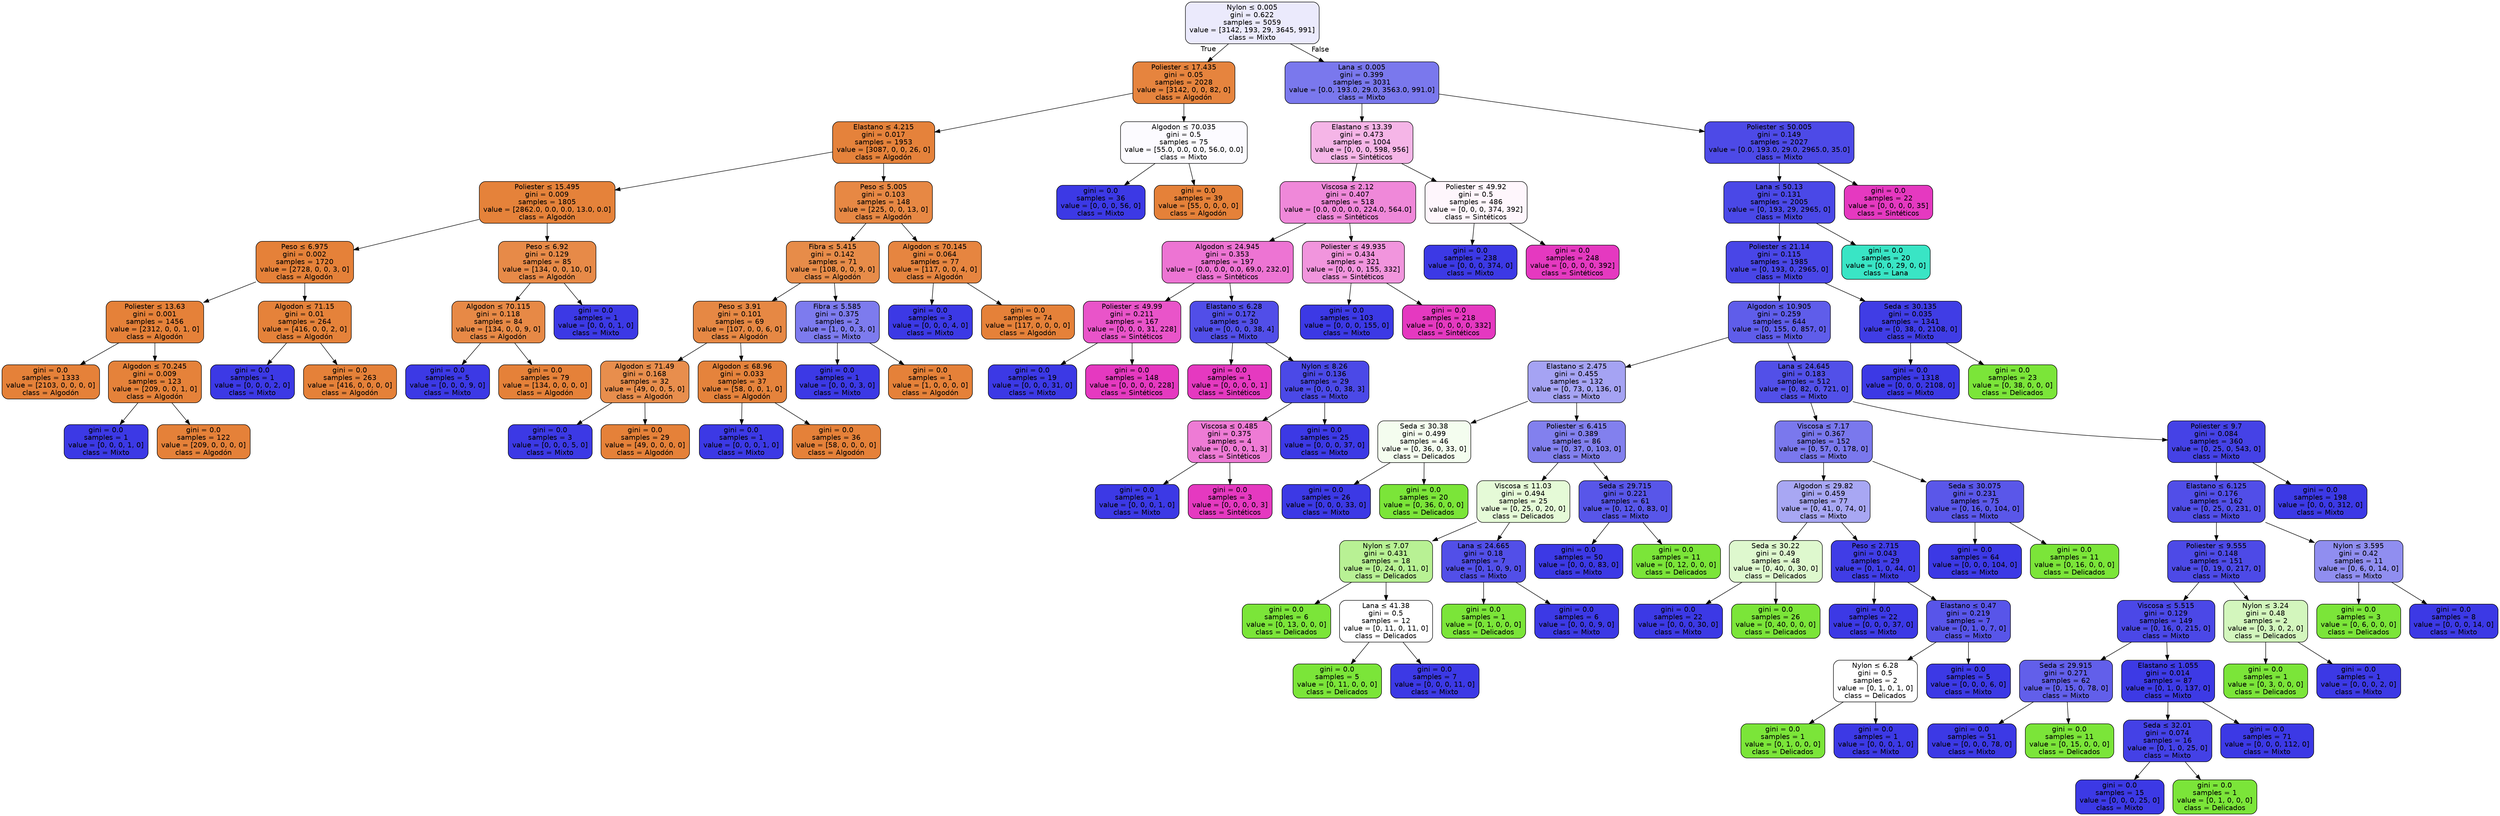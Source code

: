 digraph Tree {
node [shape=box, style="filled, rounded", color="black", fontname="helvetica"] ;
edge [fontname="helvetica"] ;
0 [label=<Nylon &le; 0.005<br/>gini = 0.622<br/>samples = 5059<br/>value = [3142, 193, 29, 3645, 991]<br/>class = Mixto>, fillcolor="#ebeafc"] ;
1 [label=<Poliester &le; 17.435<br/>gini = 0.05<br/>samples = 2028<br/>value = [3142, 0, 0, 82, 0]<br/>class = Algodón>, fillcolor="#e6843e"] ;
0 -> 1 [labeldistance=2.5, labelangle=45, headlabel="True"] ;
2 [label=<Elastano &le; 4.215<br/>gini = 0.017<br/>samples = 1953<br/>value = [3087, 0, 0, 26, 0]<br/>class = Algodón>, fillcolor="#e5823b"] ;
1 -> 2 ;
3 [label=<Poliester &le; 15.495<br/>gini = 0.009<br/>samples = 1805<br/>value = [2862.0, 0.0, 0.0, 13.0, 0.0]<br/>class = Algodón>, fillcolor="#e5823a"] ;
2 -> 3 ;
4 [label=<Peso &le; 6.975<br/>gini = 0.002<br/>samples = 1720<br/>value = [2728, 0, 0, 3, 0]<br/>class = Algodón>, fillcolor="#e58139"] ;
3 -> 4 ;
5 [label=<Poliester &le; 13.63<br/>gini = 0.001<br/>samples = 1456<br/>value = [2312, 0, 0, 1, 0]<br/>class = Algodón>, fillcolor="#e58139"] ;
4 -> 5 ;
6 [label=<gini = 0.0<br/>samples = 1333<br/>value = [2103, 0, 0, 0, 0]<br/>class = Algodón>, fillcolor="#e58139"] ;
5 -> 6 ;
7 [label=<Algodon &le; 70.245<br/>gini = 0.009<br/>samples = 123<br/>value = [209, 0, 0, 1, 0]<br/>class = Algodón>, fillcolor="#e5823a"] ;
5 -> 7 ;
8 [label=<gini = 0.0<br/>samples = 1<br/>value = [0, 0, 0, 1, 0]<br/>class = Mixto>, fillcolor="#3c39e5"] ;
7 -> 8 ;
9 [label=<gini = 0.0<br/>samples = 122<br/>value = [209, 0, 0, 0, 0]<br/>class = Algodón>, fillcolor="#e58139"] ;
7 -> 9 ;
10 [label=<Algodon &le; 71.15<br/>gini = 0.01<br/>samples = 264<br/>value = [416, 0, 0, 2, 0]<br/>class = Algodón>, fillcolor="#e5823a"] ;
4 -> 10 ;
11 [label=<gini = 0.0<br/>samples = 1<br/>value = [0, 0, 0, 2, 0]<br/>class = Mixto>, fillcolor="#3c39e5"] ;
10 -> 11 ;
12 [label=<gini = 0.0<br/>samples = 263<br/>value = [416, 0, 0, 0, 0]<br/>class = Algodón>, fillcolor="#e58139"] ;
10 -> 12 ;
13 [label=<Peso &le; 6.92<br/>gini = 0.129<br/>samples = 85<br/>value = [134, 0, 0, 10, 0]<br/>class = Algodón>, fillcolor="#e78a48"] ;
3 -> 13 ;
14 [label=<Algodon &le; 70.115<br/>gini = 0.118<br/>samples = 84<br/>value = [134, 0, 0, 9, 0]<br/>class = Algodón>, fillcolor="#e78946"] ;
13 -> 14 ;
15 [label=<gini = 0.0<br/>samples = 5<br/>value = [0, 0, 0, 9, 0]<br/>class = Mixto>, fillcolor="#3c39e5"] ;
14 -> 15 ;
16 [label=<gini = 0.0<br/>samples = 79<br/>value = [134, 0, 0, 0, 0]<br/>class = Algodón>, fillcolor="#e58139"] ;
14 -> 16 ;
17 [label=<gini = 0.0<br/>samples = 1<br/>value = [0, 0, 0, 1, 0]<br/>class = Mixto>, fillcolor="#3c39e5"] ;
13 -> 17 ;
18 [label=<Peso &le; 5.005<br/>gini = 0.103<br/>samples = 148<br/>value = [225, 0, 0, 13, 0]<br/>class = Algodón>, fillcolor="#e78844"] ;
2 -> 18 ;
19 [label=<Fibra &le; 5.415<br/>gini = 0.142<br/>samples = 71<br/>value = [108, 0, 0, 9, 0]<br/>class = Algodón>, fillcolor="#e78c49"] ;
18 -> 19 ;
20 [label=<Peso &le; 3.91<br/>gini = 0.101<br/>samples = 69<br/>value = [107, 0, 0, 6, 0]<br/>class = Algodón>, fillcolor="#e68844"] ;
19 -> 20 ;
21 [label=<Algodon &le; 71.49<br/>gini = 0.168<br/>samples = 32<br/>value = [49, 0, 0, 5, 0]<br/>class = Algodón>, fillcolor="#e88e4d"] ;
20 -> 21 ;
22 [label=<gini = 0.0<br/>samples = 3<br/>value = [0, 0, 0, 5, 0]<br/>class = Mixto>, fillcolor="#3c39e5"] ;
21 -> 22 ;
23 [label=<gini = 0.0<br/>samples = 29<br/>value = [49, 0, 0, 0, 0]<br/>class = Algodón>, fillcolor="#e58139"] ;
21 -> 23 ;
24 [label=<Algodon &le; 68.96<br/>gini = 0.033<br/>samples = 37<br/>value = [58, 0, 0, 1, 0]<br/>class = Algodón>, fillcolor="#e5833c"] ;
20 -> 24 ;
25 [label=<gini = 0.0<br/>samples = 1<br/>value = [0, 0, 0, 1, 0]<br/>class = Mixto>, fillcolor="#3c39e5"] ;
24 -> 25 ;
26 [label=<gini = 0.0<br/>samples = 36<br/>value = [58, 0, 0, 0, 0]<br/>class = Algodón>, fillcolor="#e58139"] ;
24 -> 26 ;
27 [label=<Fibra &le; 5.585<br/>gini = 0.375<br/>samples = 2<br/>value = [1, 0, 0, 3, 0]<br/>class = Mixto>, fillcolor="#7d7bee"] ;
19 -> 27 ;
28 [label=<gini = 0.0<br/>samples = 1<br/>value = [0, 0, 0, 3, 0]<br/>class = Mixto>, fillcolor="#3c39e5"] ;
27 -> 28 ;
29 [label=<gini = 0.0<br/>samples = 1<br/>value = [1, 0, 0, 0, 0]<br/>class = Algodón>, fillcolor="#e58139"] ;
27 -> 29 ;
30 [label=<Algodon &le; 70.145<br/>gini = 0.064<br/>samples = 77<br/>value = [117, 0, 0, 4, 0]<br/>class = Algodón>, fillcolor="#e68540"] ;
18 -> 30 ;
31 [label=<gini = 0.0<br/>samples = 3<br/>value = [0, 0, 0, 4, 0]<br/>class = Mixto>, fillcolor="#3c39e5"] ;
30 -> 31 ;
32 [label=<gini = 0.0<br/>samples = 74<br/>value = [117, 0, 0, 0, 0]<br/>class = Algodón>, fillcolor="#e58139"] ;
30 -> 32 ;
33 [label=<Algodon &le; 70.035<br/>gini = 0.5<br/>samples = 75<br/>value = [55.0, 0.0, 0.0, 56.0, 0.0]<br/>class = Mixto>, fillcolor="#fcfbff"] ;
1 -> 33 ;
34 [label=<gini = 0.0<br/>samples = 36<br/>value = [0, 0, 0, 56, 0]<br/>class = Mixto>, fillcolor="#3c39e5"] ;
33 -> 34 ;
35 [label=<gini = 0.0<br/>samples = 39<br/>value = [55, 0, 0, 0, 0]<br/>class = Algodón>, fillcolor="#e58139"] ;
33 -> 35 ;
36 [label=<Lana &le; 0.005<br/>gini = 0.399<br/>samples = 3031<br/>value = [0.0, 193.0, 29.0, 3563.0, 991.0]<br/>class = Mixto>, fillcolor="#7a78ed"] ;
0 -> 36 [labeldistance=2.5, labelangle=-45, headlabel="False"] ;
37 [label=<Elastano &le; 13.39<br/>gini = 0.473<br/>samples = 1004<br/>value = [0, 0, 0, 598, 956]<br/>class = Sintéticos>, fillcolor="#f5b5e7"] ;
36 -> 37 ;
38 [label=<Viscosa &le; 2.12<br/>gini = 0.407<br/>samples = 518<br/>value = [0.0, 0.0, 0.0, 224.0, 564.0]<br/>class = Sintéticos>, fillcolor="#ef88d9"] ;
37 -> 38 ;
39 [label=<Algodon &le; 24.945<br/>gini = 0.353<br/>samples = 197<br/>value = [0.0, 0.0, 0.0, 69.0, 232.0]<br/>class = Sintéticos>, fillcolor="#ed74d3"] ;
38 -> 39 ;
40 [label=<Poliester &le; 49.99<br/>gini = 0.211<br/>samples = 167<br/>value = [0, 0, 0, 31, 228]<br/>class = Sintéticos>, fillcolor="#e954c9"] ;
39 -> 40 ;
41 [label=<gini = 0.0<br/>samples = 19<br/>value = [0, 0, 0, 31, 0]<br/>class = Mixto>, fillcolor="#3c39e5"] ;
40 -> 41 ;
42 [label=<gini = 0.0<br/>samples = 148<br/>value = [0, 0, 0, 0, 228]<br/>class = Sintéticos>, fillcolor="#e539c0"] ;
40 -> 42 ;
43 [label=<Elastano &le; 6.28<br/>gini = 0.172<br/>samples = 30<br/>value = [0, 0, 0, 38, 4]<br/>class = Mixto>, fillcolor="#514ee8"] ;
39 -> 43 ;
44 [label=<gini = 0.0<br/>samples = 1<br/>value = [0, 0, 0, 0, 1]<br/>class = Sintéticos>, fillcolor="#e539c0"] ;
43 -> 44 ;
45 [label=<Nylon &le; 8.26<br/>gini = 0.136<br/>samples = 29<br/>value = [0, 0, 0, 38, 3]<br/>class = Mixto>, fillcolor="#4b49e7"] ;
43 -> 45 ;
46 [label=<Viscosa &le; 0.485<br/>gini = 0.375<br/>samples = 4<br/>value = [0, 0, 0, 1, 3]<br/>class = Sintéticos>, fillcolor="#ee7bd5"] ;
45 -> 46 ;
47 [label=<gini = 0.0<br/>samples = 1<br/>value = [0, 0, 0, 1, 0]<br/>class = Mixto>, fillcolor="#3c39e5"] ;
46 -> 47 ;
48 [label=<gini = 0.0<br/>samples = 3<br/>value = [0, 0, 0, 0, 3]<br/>class = Sintéticos>, fillcolor="#e539c0"] ;
46 -> 48 ;
49 [label=<gini = 0.0<br/>samples = 25<br/>value = [0, 0, 0, 37, 0]<br/>class = Mixto>, fillcolor="#3c39e5"] ;
45 -> 49 ;
50 [label=<Poliester &le; 49.935<br/>gini = 0.434<br/>samples = 321<br/>value = [0, 0, 0, 155, 332]<br/>class = Sintéticos>, fillcolor="#f195dd"] ;
38 -> 50 ;
51 [label=<gini = 0.0<br/>samples = 103<br/>value = [0, 0, 0, 155, 0]<br/>class = Mixto>, fillcolor="#3c39e5"] ;
50 -> 51 ;
52 [label=<gini = 0.0<br/>samples = 218<br/>value = [0, 0, 0, 0, 332]<br/>class = Sintéticos>, fillcolor="#e539c0"] ;
50 -> 52 ;
53 [label=<Poliester &le; 49.92<br/>gini = 0.5<br/>samples = 486<br/>value = [0, 0, 0, 374, 392]<br/>class = Sintéticos>, fillcolor="#fef6fc"] ;
37 -> 53 ;
54 [label=<gini = 0.0<br/>samples = 238<br/>value = [0, 0, 0, 374, 0]<br/>class = Mixto>, fillcolor="#3c39e5"] ;
53 -> 54 ;
55 [label=<gini = 0.0<br/>samples = 248<br/>value = [0, 0, 0, 0, 392]<br/>class = Sintéticos>, fillcolor="#e539c0"] ;
53 -> 55 ;
56 [label=<Poliester &le; 50.005<br/>gini = 0.149<br/>samples = 2027<br/>value = [0.0, 193.0, 29.0, 2965.0, 35.0]<br/>class = Mixto>, fillcolor="#4d4ae7"] ;
36 -> 56 ;
57 [label=<Lana &le; 50.13<br/>gini = 0.131<br/>samples = 2005<br/>value = [0, 193, 29, 2965, 0]<br/>class = Mixto>, fillcolor="#4a48e7"] ;
56 -> 57 ;
58 [label=<Poliester &le; 21.14<br/>gini = 0.115<br/>samples = 1985<br/>value = [0, 193, 0, 2965, 0]<br/>class = Mixto>, fillcolor="#4946e7"] ;
57 -> 58 ;
59 [label=<Algodon &le; 10.905<br/>gini = 0.259<br/>samples = 644<br/>value = [0, 155, 0, 857, 0]<br/>class = Mixto>, fillcolor="#5f5dea"] ;
58 -> 59 ;
60 [label=<Elastano &le; 2.475<br/>gini = 0.455<br/>samples = 132<br/>value = [0, 73, 0, 136, 0]<br/>class = Mixto>, fillcolor="#a5a3f3"] ;
59 -> 60 ;
61 [label=<Seda &le; 30.38<br/>gini = 0.499<br/>samples = 46<br/>value = [0, 36, 0, 33, 0]<br/>class = Delicados>, fillcolor="#f4fdef"] ;
60 -> 61 ;
62 [label=<gini = 0.0<br/>samples = 26<br/>value = [0, 0, 0, 33, 0]<br/>class = Mixto>, fillcolor="#3c39e5"] ;
61 -> 62 ;
63 [label=<gini = 0.0<br/>samples = 20<br/>value = [0, 36, 0, 0, 0]<br/>class = Delicados>, fillcolor="#7be539"] ;
61 -> 63 ;
64 [label=<Poliester &le; 6.415<br/>gini = 0.389<br/>samples = 86<br/>value = [0, 37, 0, 103, 0]<br/>class = Mixto>, fillcolor="#8280ee"] ;
60 -> 64 ;
65 [label=<Viscosa &le; 11.03<br/>gini = 0.494<br/>samples = 25<br/>value = [0, 25, 0, 20, 0]<br/>class = Delicados>, fillcolor="#e5fad7"] ;
64 -> 65 ;
66 [label=<Nylon &le; 7.07<br/>gini = 0.431<br/>samples = 18<br/>value = [0, 24, 0, 11, 0]<br/>class = Delicados>, fillcolor="#b8f194"] ;
65 -> 66 ;
67 [label=<gini = 0.0<br/>samples = 6<br/>value = [0, 13, 0, 0, 0]<br/>class = Delicados>, fillcolor="#7be539"] ;
66 -> 67 ;
68 [label=<Lana &le; 41.38<br/>gini = 0.5<br/>samples = 12<br/>value = [0, 11, 0, 11, 0]<br/>class = Delicados>, fillcolor="#ffffff"] ;
66 -> 68 ;
69 [label=<gini = 0.0<br/>samples = 5<br/>value = [0, 11, 0, 0, 0]<br/>class = Delicados>, fillcolor="#7be539"] ;
68 -> 69 ;
70 [label=<gini = 0.0<br/>samples = 7<br/>value = [0, 0, 0, 11, 0]<br/>class = Mixto>, fillcolor="#3c39e5"] ;
68 -> 70 ;
71 [label=<Lana &le; 24.665<br/>gini = 0.18<br/>samples = 7<br/>value = [0, 1, 0, 9, 0]<br/>class = Mixto>, fillcolor="#524fe8"] ;
65 -> 71 ;
72 [label=<gini = 0.0<br/>samples = 1<br/>value = [0, 1, 0, 0, 0]<br/>class = Delicados>, fillcolor="#7be539"] ;
71 -> 72 ;
73 [label=<gini = 0.0<br/>samples = 6<br/>value = [0, 0, 0, 9, 0]<br/>class = Mixto>, fillcolor="#3c39e5"] ;
71 -> 73 ;
74 [label=<Seda &le; 29.715<br/>gini = 0.221<br/>samples = 61<br/>value = [0, 12, 0, 83, 0]<br/>class = Mixto>, fillcolor="#5856e9"] ;
64 -> 74 ;
75 [label=<gini = 0.0<br/>samples = 50<br/>value = [0, 0, 0, 83, 0]<br/>class = Mixto>, fillcolor="#3c39e5"] ;
74 -> 75 ;
76 [label=<gini = 0.0<br/>samples = 11<br/>value = [0, 12, 0, 0, 0]<br/>class = Delicados>, fillcolor="#7be539"] ;
74 -> 76 ;
77 [label=<Lana &le; 24.645<br/>gini = 0.183<br/>samples = 512<br/>value = [0, 82, 0, 721, 0]<br/>class = Mixto>, fillcolor="#5250e8"] ;
59 -> 77 ;
78 [label=<Viscosa &le; 7.17<br/>gini = 0.367<br/>samples = 152<br/>value = [0, 57, 0, 178, 0]<br/>class = Mixto>, fillcolor="#7a78ed"] ;
77 -> 78 ;
79 [label=<Algodon &le; 29.82<br/>gini = 0.459<br/>samples = 77<br/>value = [0, 41, 0, 74, 0]<br/>class = Mixto>, fillcolor="#a8a7f3"] ;
78 -> 79 ;
80 [label=<Seda &le; 30.22<br/>gini = 0.49<br/>samples = 48<br/>value = [0, 40, 0, 30, 0]<br/>class = Delicados>, fillcolor="#def8ce"] ;
79 -> 80 ;
81 [label=<gini = 0.0<br/>samples = 22<br/>value = [0, 0, 0, 30, 0]<br/>class = Mixto>, fillcolor="#3c39e5"] ;
80 -> 81 ;
82 [label=<gini = 0.0<br/>samples = 26<br/>value = [0, 40, 0, 0, 0]<br/>class = Delicados>, fillcolor="#7be539"] ;
80 -> 82 ;
83 [label=<Peso &le; 2.715<br/>gini = 0.043<br/>samples = 29<br/>value = [0, 1, 0, 44, 0]<br/>class = Mixto>, fillcolor="#403de6"] ;
79 -> 83 ;
84 [label=<gini = 0.0<br/>samples = 22<br/>value = [0, 0, 0, 37, 0]<br/>class = Mixto>, fillcolor="#3c39e5"] ;
83 -> 84 ;
85 [label=<Elastano &le; 0.47<br/>gini = 0.219<br/>samples = 7<br/>value = [0, 1, 0, 7, 0]<br/>class = Mixto>, fillcolor="#5855e9"] ;
83 -> 85 ;
86 [label=<Nylon &le; 6.28<br/>gini = 0.5<br/>samples = 2<br/>value = [0, 1, 0, 1, 0]<br/>class = Delicados>, fillcolor="#ffffff"] ;
85 -> 86 ;
87 [label=<gini = 0.0<br/>samples = 1<br/>value = [0, 1, 0, 0, 0]<br/>class = Delicados>, fillcolor="#7be539"] ;
86 -> 87 ;
88 [label=<gini = 0.0<br/>samples = 1<br/>value = [0, 0, 0, 1, 0]<br/>class = Mixto>, fillcolor="#3c39e5"] ;
86 -> 88 ;
89 [label=<gini = 0.0<br/>samples = 5<br/>value = [0, 0, 0, 6, 0]<br/>class = Mixto>, fillcolor="#3c39e5"] ;
85 -> 89 ;
90 [label=<Seda &le; 30.075<br/>gini = 0.231<br/>samples = 75<br/>value = [0, 16, 0, 104, 0]<br/>class = Mixto>, fillcolor="#5a57e9"] ;
78 -> 90 ;
91 [label=<gini = 0.0<br/>samples = 64<br/>value = [0, 0, 0, 104, 0]<br/>class = Mixto>, fillcolor="#3c39e5"] ;
90 -> 91 ;
92 [label=<gini = 0.0<br/>samples = 11<br/>value = [0, 16, 0, 0, 0]<br/>class = Delicados>, fillcolor="#7be539"] ;
90 -> 92 ;
93 [label=<Poliester &le; 9.7<br/>gini = 0.084<br/>samples = 360<br/>value = [0, 25, 0, 543, 0]<br/>class = Mixto>, fillcolor="#4542e6"] ;
77 -> 93 ;
94 [label=<Elastano &le; 6.125<br/>gini = 0.176<br/>samples = 162<br/>value = [0, 25, 0, 231, 0]<br/>class = Mixto>, fillcolor="#514ee8"] ;
93 -> 94 ;
95 [label=<Poliester &le; 9.555<br/>gini = 0.148<br/>samples = 151<br/>value = [0, 19, 0, 217, 0]<br/>class = Mixto>, fillcolor="#4d4ae7"] ;
94 -> 95 ;
96 [label=<Viscosa &le; 5.515<br/>gini = 0.129<br/>samples = 149<br/>value = [0, 16, 0, 215, 0]<br/>class = Mixto>, fillcolor="#4b48e7"] ;
95 -> 96 ;
97 [label=<Seda &le; 29.915<br/>gini = 0.271<br/>samples = 62<br/>value = [0, 15, 0, 78, 0]<br/>class = Mixto>, fillcolor="#625fea"] ;
96 -> 97 ;
98 [label=<gini = 0.0<br/>samples = 51<br/>value = [0, 0, 0, 78, 0]<br/>class = Mixto>, fillcolor="#3c39e5"] ;
97 -> 98 ;
99 [label=<gini = 0.0<br/>samples = 11<br/>value = [0, 15, 0, 0, 0]<br/>class = Delicados>, fillcolor="#7be539"] ;
97 -> 99 ;
100 [label=<Elastano &le; 1.055<br/>gini = 0.014<br/>samples = 87<br/>value = [0, 1, 0, 137, 0]<br/>class = Mixto>, fillcolor="#3d3ae5"] ;
96 -> 100 ;
101 [label=<Seda &le; 32.01<br/>gini = 0.074<br/>samples = 16<br/>value = [0, 1, 0, 25, 0]<br/>class = Mixto>, fillcolor="#4441e6"] ;
100 -> 101 ;
102 [label=<gini = 0.0<br/>samples = 15<br/>value = [0, 0, 0, 25, 0]<br/>class = Mixto>, fillcolor="#3c39e5"] ;
101 -> 102 ;
103 [label=<gini = 0.0<br/>samples = 1<br/>value = [0, 1, 0, 0, 0]<br/>class = Delicados>, fillcolor="#7be539"] ;
101 -> 103 ;
104 [label=<gini = 0.0<br/>samples = 71<br/>value = [0, 0, 0, 112, 0]<br/>class = Mixto>, fillcolor="#3c39e5"] ;
100 -> 104 ;
105 [label=<Nylon &le; 3.24<br/>gini = 0.48<br/>samples = 2<br/>value = [0, 3, 0, 2, 0]<br/>class = Delicados>, fillcolor="#d3f6bd"] ;
95 -> 105 ;
106 [label=<gini = 0.0<br/>samples = 1<br/>value = [0, 3, 0, 0, 0]<br/>class = Delicados>, fillcolor="#7be539"] ;
105 -> 106 ;
107 [label=<gini = 0.0<br/>samples = 1<br/>value = [0, 0, 0, 2, 0]<br/>class = Mixto>, fillcolor="#3c39e5"] ;
105 -> 107 ;
108 [label=<Nylon &le; 3.595<br/>gini = 0.42<br/>samples = 11<br/>value = [0, 6, 0, 14, 0]<br/>class = Mixto>, fillcolor="#908ef0"] ;
94 -> 108 ;
109 [label=<gini = 0.0<br/>samples = 3<br/>value = [0, 6, 0, 0, 0]<br/>class = Delicados>, fillcolor="#7be539"] ;
108 -> 109 ;
110 [label=<gini = 0.0<br/>samples = 8<br/>value = [0, 0, 0, 14, 0]<br/>class = Mixto>, fillcolor="#3c39e5"] ;
108 -> 110 ;
111 [label=<gini = 0.0<br/>samples = 198<br/>value = [0, 0, 0, 312, 0]<br/>class = Mixto>, fillcolor="#3c39e5"] ;
93 -> 111 ;
112 [label=<Seda &le; 30.135<br/>gini = 0.035<br/>samples = 1341<br/>value = [0, 38, 0, 2108, 0]<br/>class = Mixto>, fillcolor="#403de5"] ;
58 -> 112 ;
113 [label=<gini = 0.0<br/>samples = 1318<br/>value = [0, 0, 0, 2108, 0]<br/>class = Mixto>, fillcolor="#3c39e5"] ;
112 -> 113 ;
114 [label=<gini = 0.0<br/>samples = 23<br/>value = [0, 38, 0, 0, 0]<br/>class = Delicados>, fillcolor="#7be539"] ;
112 -> 114 ;
115 [label=<gini = 0.0<br/>samples = 20<br/>value = [0, 0, 29, 0, 0]<br/>class = Lana>, fillcolor="#39e5c5"] ;
57 -> 115 ;
116 [label=<gini = 0.0<br/>samples = 22<br/>value = [0, 0, 0, 0, 35]<br/>class = Sintéticos>, fillcolor="#e539c0"] ;
56 -> 116 ;
}